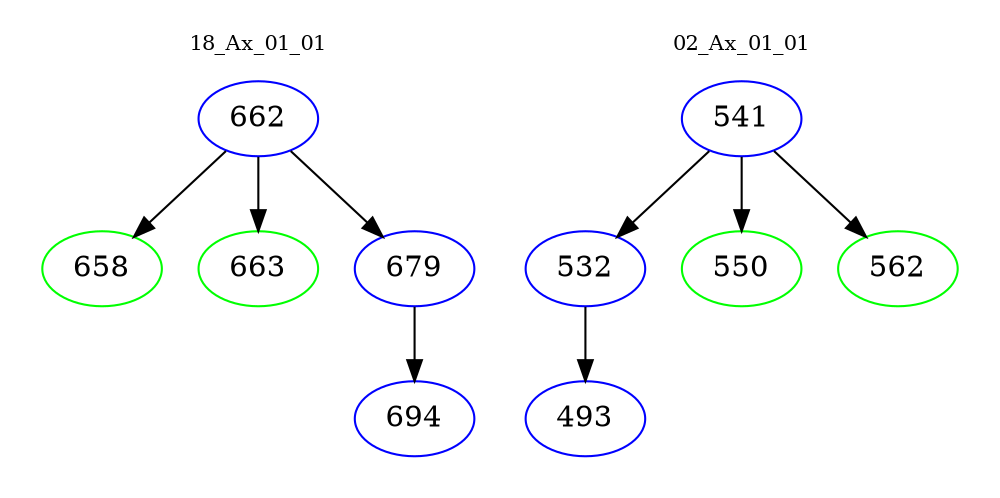 digraph{
subgraph cluster_0 {
color = white
label = "18_Ax_01_01";
fontsize=10;
T0_662 [label="662", color="blue"]
T0_662 -> T0_658 [color="black"]
T0_658 [label="658", color="green"]
T0_662 -> T0_663 [color="black"]
T0_663 [label="663", color="green"]
T0_662 -> T0_679 [color="black"]
T0_679 [label="679", color="blue"]
T0_679 -> T0_694 [color="black"]
T0_694 [label="694", color="blue"]
}
subgraph cluster_1 {
color = white
label = "02_Ax_01_01";
fontsize=10;
T1_541 [label="541", color="blue"]
T1_541 -> T1_532 [color="black"]
T1_532 [label="532", color="blue"]
T1_532 -> T1_493 [color="black"]
T1_493 [label="493", color="blue"]
T1_541 -> T1_550 [color="black"]
T1_550 [label="550", color="green"]
T1_541 -> T1_562 [color="black"]
T1_562 [label="562", color="green"]
}
}
